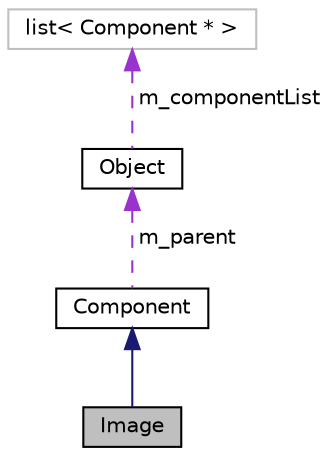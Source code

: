 digraph "Image"
{
 // LATEX_PDF_SIZE
  edge [fontname="Helvetica",fontsize="10",labelfontname="Helvetica",labelfontsize="10"];
  node [fontname="Helvetica",fontsize="10",shape=record];
  Node1 [label="Image",height=0.2,width=0.4,color="black", fillcolor="grey75", style="filled", fontcolor="black",tooltip="Imageクラス"];
  Node2 -> Node1 [dir="back",color="midnightblue",fontsize="10",style="solid",fontname="Helvetica"];
  Node2 [label="Component",height=0.2,width=0.4,color="black", fillcolor="white", style="filled",URL="$class_component.html",tooltip="コンポーネントクラス(親クラス)"];
  Node3 -> Node2 [dir="back",color="darkorchid3",fontsize="10",style="dashed",label=" m_parent" ,fontname="Helvetica"];
  Node3 [label="Object",height=0.2,width=0.4,color="black", fillcolor="white", style="filled",URL="$class_object.html",tooltip="ゲームオブジェクト"];
  Node4 -> Node3 [dir="back",color="darkorchid3",fontsize="10",style="dashed",label=" m_componentList" ,fontname="Helvetica"];
  Node4 [label="list\< Component * \>",height=0.2,width=0.4,color="grey75", fillcolor="white", style="filled",tooltip=" "];
}

